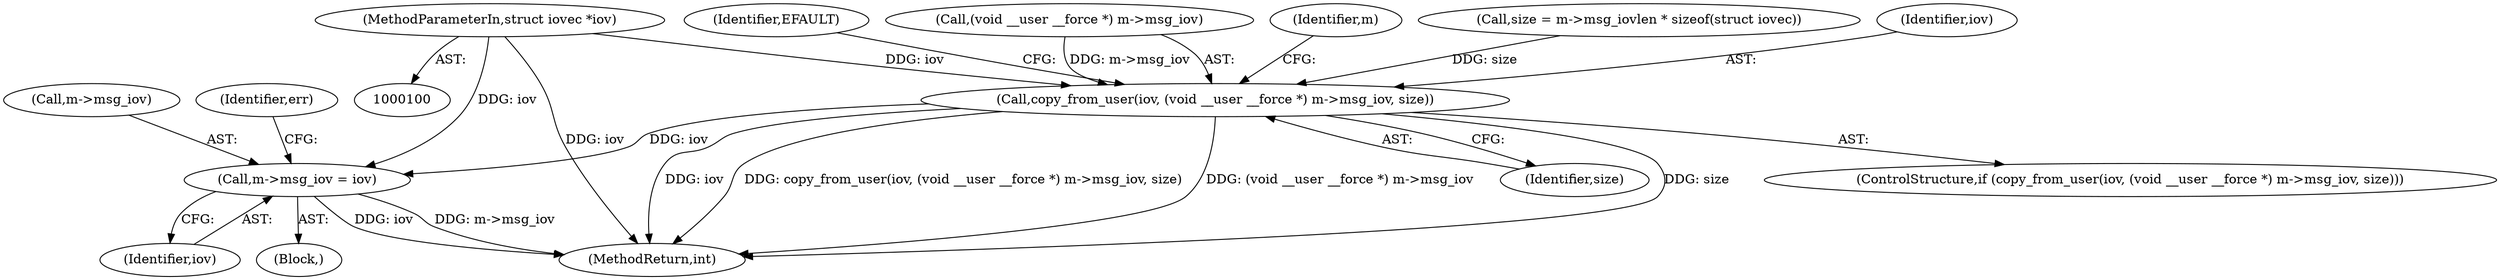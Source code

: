 digraph "0_linux_f3d3342602f8bcbf37d7c46641cb9bca7618eb1c_14@pointer" {
"1000102" [label="(MethodParameterIn,struct iovec *iov)"];
"1000162" [label="(Call,copy_from_user(iov, (void __user __force *) m->msg_iov, size))"];
"1000173" [label="(Call,m->msg_iov = iov)"];
"1000177" [label="(Identifier,iov)"];
"1000179" [label="(Identifier,err)"];
"1000225" [label="(MethodReturn,int)"];
"1000169" [label="(Identifier,size)"];
"1000164" [label="(Call,(void __user __force *) m->msg_iov)"];
"1000162" [label="(Call,copy_from_user(iov, (void __user __force *) m->msg_iov, size))"];
"1000174" [label="(Call,m->msg_iov)"];
"1000102" [label="(MethodParameterIn,struct iovec *iov)"];
"1000163" [label="(Identifier,iov)"];
"1000172" [label="(Identifier,EFAULT)"];
"1000175" [label="(Identifier,m)"];
"1000161" [label="(ControlStructure,if (copy_from_user(iov, (void __user __force *) m->msg_iov, size)))"];
"1000153" [label="(Call,size = m->msg_iovlen * sizeof(struct iovec))"];
"1000173" [label="(Call,m->msg_iov = iov)"];
"1000105" [label="(Block,)"];
"1000102" -> "1000100"  [label="AST: "];
"1000102" -> "1000225"  [label="DDG: iov"];
"1000102" -> "1000162"  [label="DDG: iov"];
"1000102" -> "1000173"  [label="DDG: iov"];
"1000162" -> "1000161"  [label="AST: "];
"1000162" -> "1000169"  [label="CFG: "];
"1000163" -> "1000162"  [label="AST: "];
"1000164" -> "1000162"  [label="AST: "];
"1000169" -> "1000162"  [label="AST: "];
"1000172" -> "1000162"  [label="CFG: "];
"1000175" -> "1000162"  [label="CFG: "];
"1000162" -> "1000225"  [label="DDG: (void __user __force *) m->msg_iov"];
"1000162" -> "1000225"  [label="DDG: size"];
"1000162" -> "1000225"  [label="DDG: iov"];
"1000162" -> "1000225"  [label="DDG: copy_from_user(iov, (void __user __force *) m->msg_iov, size)"];
"1000164" -> "1000162"  [label="DDG: m->msg_iov"];
"1000153" -> "1000162"  [label="DDG: size"];
"1000162" -> "1000173"  [label="DDG: iov"];
"1000173" -> "1000105"  [label="AST: "];
"1000173" -> "1000177"  [label="CFG: "];
"1000174" -> "1000173"  [label="AST: "];
"1000177" -> "1000173"  [label="AST: "];
"1000179" -> "1000173"  [label="CFG: "];
"1000173" -> "1000225"  [label="DDG: iov"];
"1000173" -> "1000225"  [label="DDG: m->msg_iov"];
}
